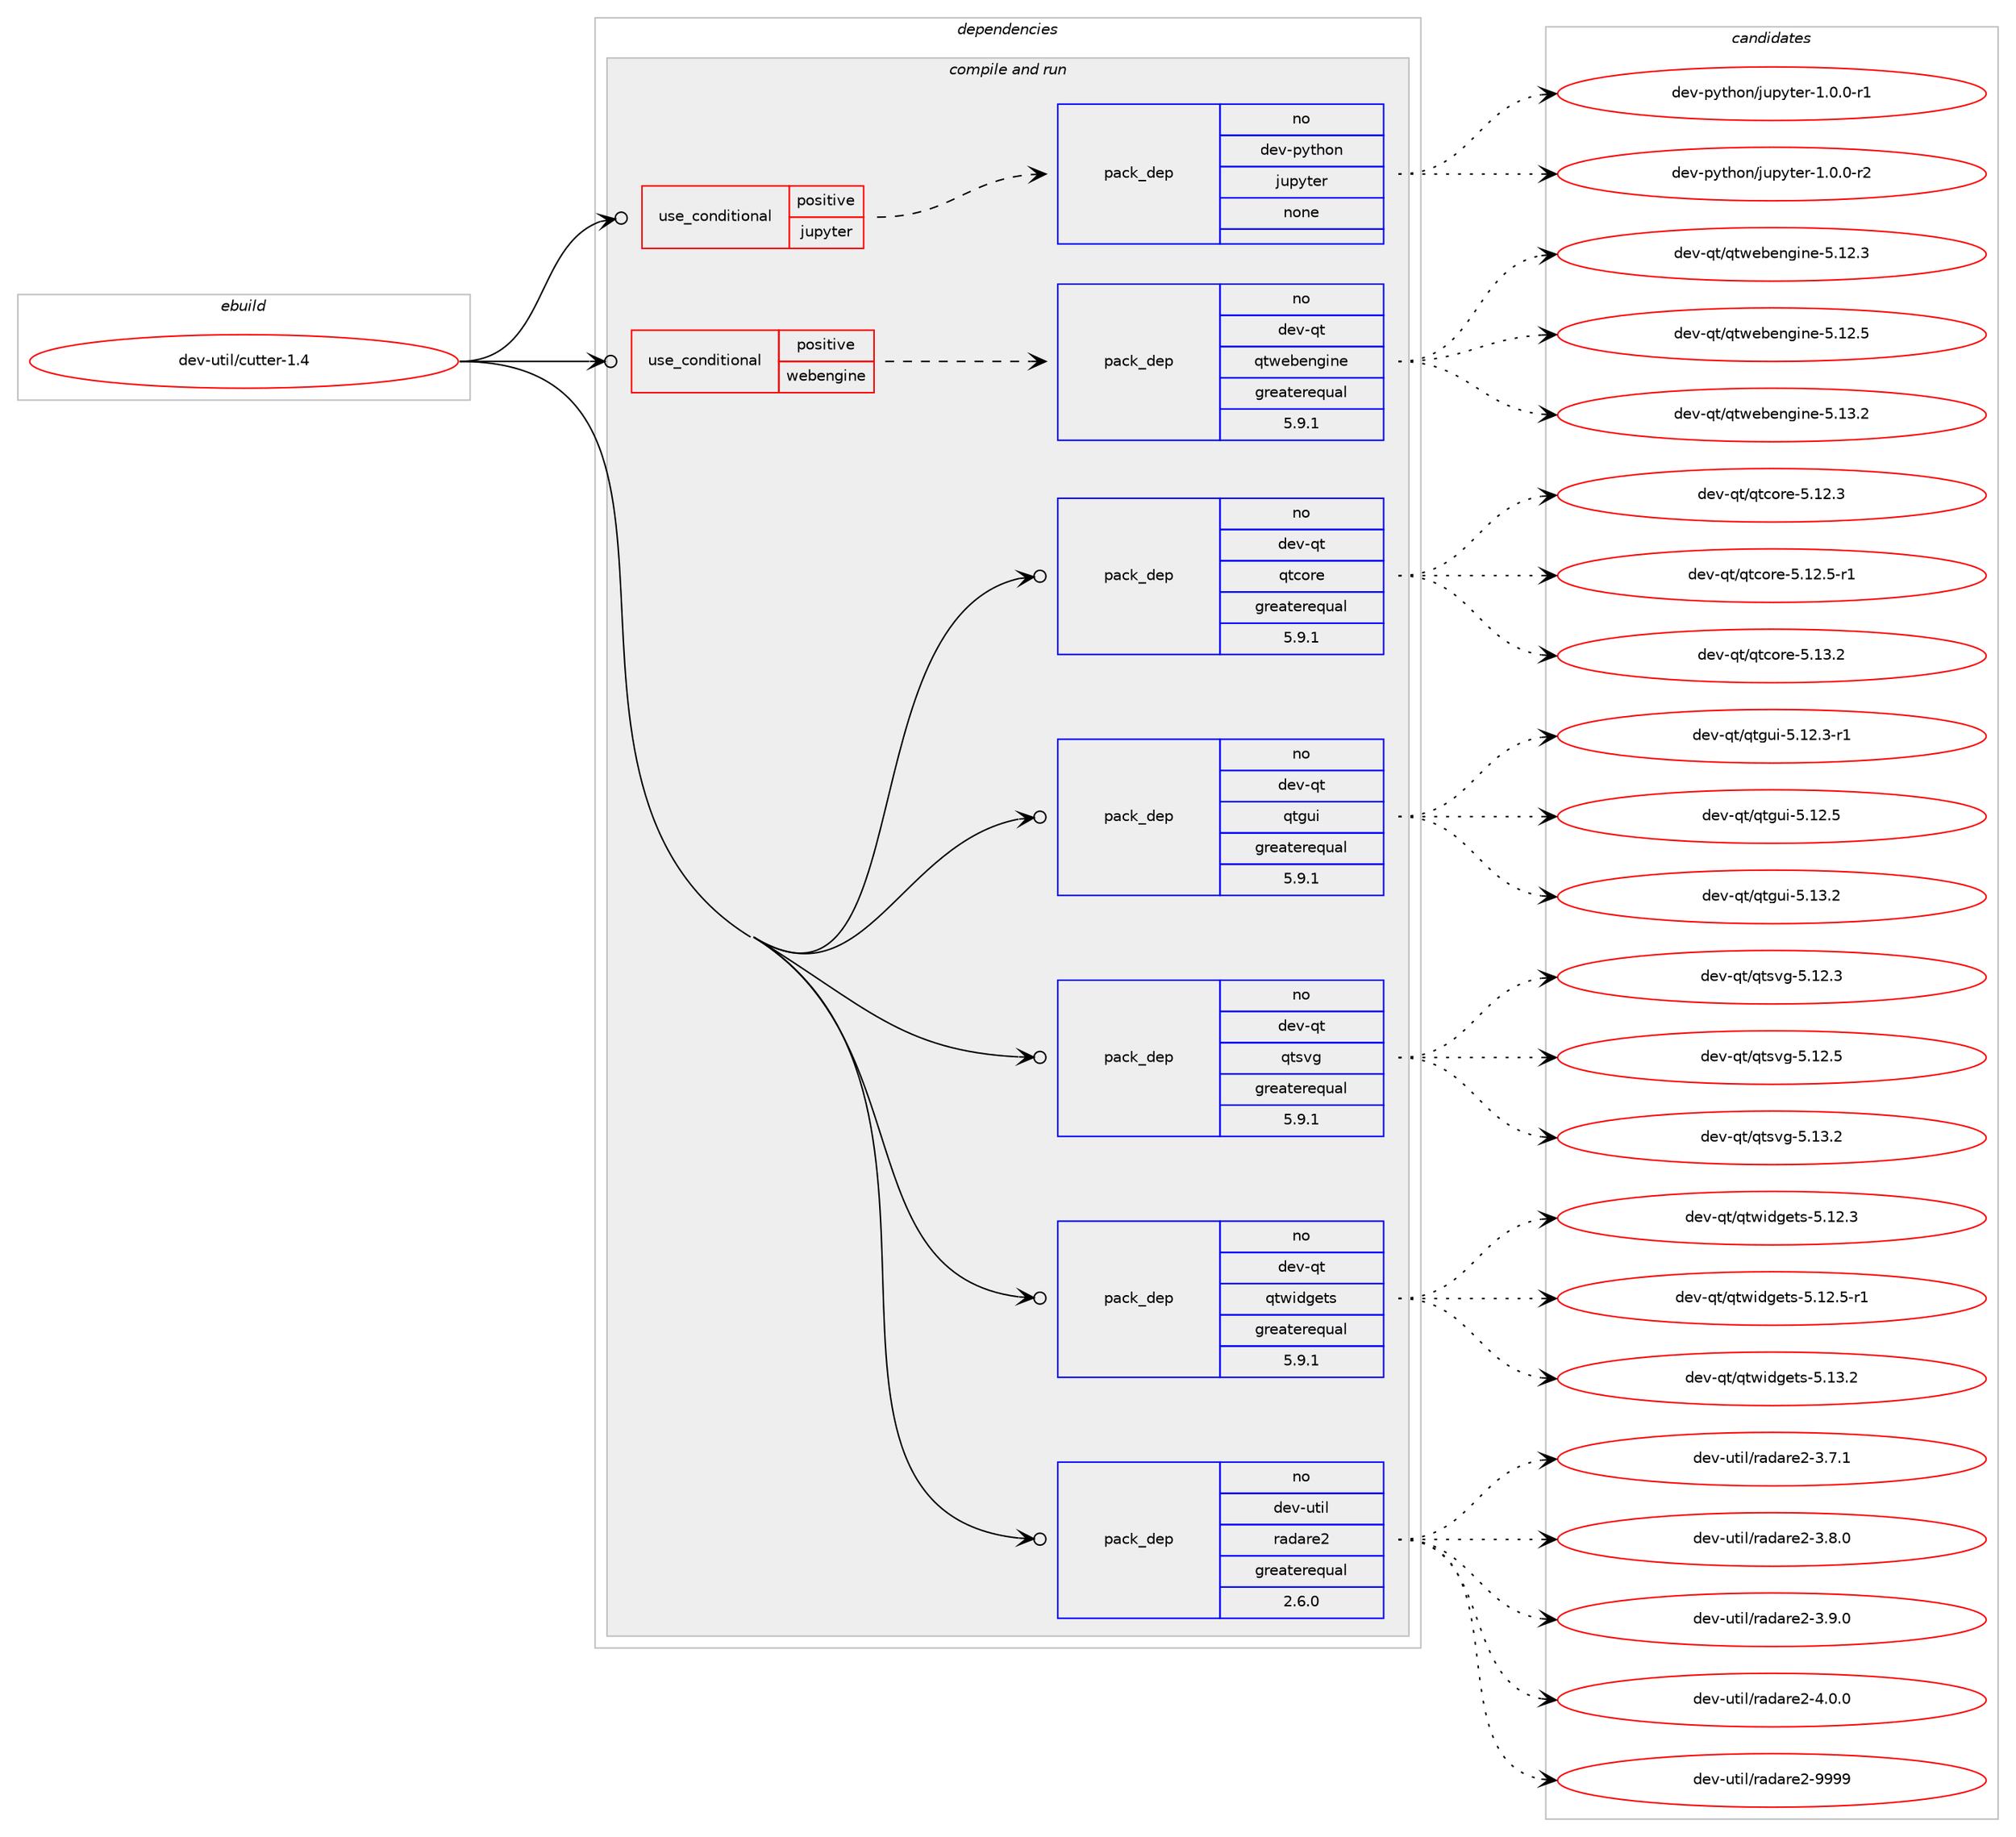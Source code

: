 digraph prolog {

# *************
# Graph options
# *************

newrank=true;
concentrate=true;
compound=true;
graph [rankdir=LR,fontname=Helvetica,fontsize=10,ranksep=1.5];#, ranksep=2.5, nodesep=0.2];
edge  [arrowhead=vee];
node  [fontname=Helvetica,fontsize=10];

# **********
# The ebuild
# **********

subgraph cluster_leftcol {
color=gray;
rank=same;
label=<<i>ebuild</i>>;
id [label="dev-util/cutter-1.4", color=red, width=4, href="../dev-util/cutter-1.4.svg"];
}

# ****************
# The dependencies
# ****************

subgraph cluster_midcol {
color=gray;
label=<<i>dependencies</i>>;
subgraph cluster_compile {
fillcolor="#eeeeee";
style=filled;
label=<<i>compile</i>>;
}
subgraph cluster_compileandrun {
fillcolor="#eeeeee";
style=filled;
label=<<i>compile and run</i>>;
subgraph cond182385 {
dependency727940 [label=<<TABLE BORDER="0" CELLBORDER="1" CELLSPACING="0" CELLPADDING="4"><TR><TD ROWSPAN="3" CELLPADDING="10">use_conditional</TD></TR><TR><TD>positive</TD></TR><TR><TD>jupyter</TD></TR></TABLE>>, shape=none, color=red];
subgraph pack533429 {
dependency727941 [label=<<TABLE BORDER="0" CELLBORDER="1" CELLSPACING="0" CELLPADDING="4" WIDTH="220"><TR><TD ROWSPAN="6" CELLPADDING="30">pack_dep</TD></TR><TR><TD WIDTH="110">no</TD></TR><TR><TD>dev-python</TD></TR><TR><TD>jupyter</TD></TR><TR><TD>none</TD></TR><TR><TD></TD></TR></TABLE>>, shape=none, color=blue];
}
dependency727940:e -> dependency727941:w [weight=20,style="dashed",arrowhead="vee"];
}
id:e -> dependency727940:w [weight=20,style="solid",arrowhead="odotvee"];
subgraph cond182386 {
dependency727942 [label=<<TABLE BORDER="0" CELLBORDER="1" CELLSPACING="0" CELLPADDING="4"><TR><TD ROWSPAN="3" CELLPADDING="10">use_conditional</TD></TR><TR><TD>positive</TD></TR><TR><TD>webengine</TD></TR></TABLE>>, shape=none, color=red];
subgraph pack533430 {
dependency727943 [label=<<TABLE BORDER="0" CELLBORDER="1" CELLSPACING="0" CELLPADDING="4" WIDTH="220"><TR><TD ROWSPAN="6" CELLPADDING="30">pack_dep</TD></TR><TR><TD WIDTH="110">no</TD></TR><TR><TD>dev-qt</TD></TR><TR><TD>qtwebengine</TD></TR><TR><TD>greaterequal</TD></TR><TR><TD>5.9.1</TD></TR></TABLE>>, shape=none, color=blue];
}
dependency727942:e -> dependency727943:w [weight=20,style="dashed",arrowhead="vee"];
}
id:e -> dependency727942:w [weight=20,style="solid",arrowhead="odotvee"];
subgraph pack533431 {
dependency727944 [label=<<TABLE BORDER="0" CELLBORDER="1" CELLSPACING="0" CELLPADDING="4" WIDTH="220"><TR><TD ROWSPAN="6" CELLPADDING="30">pack_dep</TD></TR><TR><TD WIDTH="110">no</TD></TR><TR><TD>dev-qt</TD></TR><TR><TD>qtcore</TD></TR><TR><TD>greaterequal</TD></TR><TR><TD>5.9.1</TD></TR></TABLE>>, shape=none, color=blue];
}
id:e -> dependency727944:w [weight=20,style="solid",arrowhead="odotvee"];
subgraph pack533432 {
dependency727945 [label=<<TABLE BORDER="0" CELLBORDER="1" CELLSPACING="0" CELLPADDING="4" WIDTH="220"><TR><TD ROWSPAN="6" CELLPADDING="30">pack_dep</TD></TR><TR><TD WIDTH="110">no</TD></TR><TR><TD>dev-qt</TD></TR><TR><TD>qtgui</TD></TR><TR><TD>greaterequal</TD></TR><TR><TD>5.9.1</TD></TR></TABLE>>, shape=none, color=blue];
}
id:e -> dependency727945:w [weight=20,style="solid",arrowhead="odotvee"];
subgraph pack533433 {
dependency727946 [label=<<TABLE BORDER="0" CELLBORDER="1" CELLSPACING="0" CELLPADDING="4" WIDTH="220"><TR><TD ROWSPAN="6" CELLPADDING="30">pack_dep</TD></TR><TR><TD WIDTH="110">no</TD></TR><TR><TD>dev-qt</TD></TR><TR><TD>qtsvg</TD></TR><TR><TD>greaterequal</TD></TR><TR><TD>5.9.1</TD></TR></TABLE>>, shape=none, color=blue];
}
id:e -> dependency727946:w [weight=20,style="solid",arrowhead="odotvee"];
subgraph pack533434 {
dependency727947 [label=<<TABLE BORDER="0" CELLBORDER="1" CELLSPACING="0" CELLPADDING="4" WIDTH="220"><TR><TD ROWSPAN="6" CELLPADDING="30">pack_dep</TD></TR><TR><TD WIDTH="110">no</TD></TR><TR><TD>dev-qt</TD></TR><TR><TD>qtwidgets</TD></TR><TR><TD>greaterequal</TD></TR><TR><TD>5.9.1</TD></TR></TABLE>>, shape=none, color=blue];
}
id:e -> dependency727947:w [weight=20,style="solid",arrowhead="odotvee"];
subgraph pack533435 {
dependency727948 [label=<<TABLE BORDER="0" CELLBORDER="1" CELLSPACING="0" CELLPADDING="4" WIDTH="220"><TR><TD ROWSPAN="6" CELLPADDING="30">pack_dep</TD></TR><TR><TD WIDTH="110">no</TD></TR><TR><TD>dev-util</TD></TR><TR><TD>radare2</TD></TR><TR><TD>greaterequal</TD></TR><TR><TD>2.6.0</TD></TR></TABLE>>, shape=none, color=blue];
}
id:e -> dependency727948:w [weight=20,style="solid",arrowhead="odotvee"];
}
subgraph cluster_run {
fillcolor="#eeeeee";
style=filled;
label=<<i>run</i>>;
}
}

# **************
# The candidates
# **************

subgraph cluster_choices {
rank=same;
color=gray;
label=<<i>candidates</i>>;

subgraph choice533429 {
color=black;
nodesep=1;
choice10010111845112121116104111110471061171121211161011144549464846484511449 [label="dev-python/jupyter-1.0.0-r1", color=red, width=4,href="../dev-python/jupyter-1.0.0-r1.svg"];
choice10010111845112121116104111110471061171121211161011144549464846484511450 [label="dev-python/jupyter-1.0.0-r2", color=red, width=4,href="../dev-python/jupyter-1.0.0-r2.svg"];
dependency727941:e -> choice10010111845112121116104111110471061171121211161011144549464846484511449:w [style=dotted,weight="100"];
dependency727941:e -> choice10010111845112121116104111110471061171121211161011144549464846484511450:w [style=dotted,weight="100"];
}
subgraph choice533430 {
color=black;
nodesep=1;
choice10010111845113116471131161191019810111010310511010145534649504651 [label="dev-qt/qtwebengine-5.12.3", color=red, width=4,href="../dev-qt/qtwebengine-5.12.3.svg"];
choice10010111845113116471131161191019810111010310511010145534649504653 [label="dev-qt/qtwebengine-5.12.5", color=red, width=4,href="../dev-qt/qtwebengine-5.12.5.svg"];
choice10010111845113116471131161191019810111010310511010145534649514650 [label="dev-qt/qtwebengine-5.13.2", color=red, width=4,href="../dev-qt/qtwebengine-5.13.2.svg"];
dependency727943:e -> choice10010111845113116471131161191019810111010310511010145534649504651:w [style=dotted,weight="100"];
dependency727943:e -> choice10010111845113116471131161191019810111010310511010145534649504653:w [style=dotted,weight="100"];
dependency727943:e -> choice10010111845113116471131161191019810111010310511010145534649514650:w [style=dotted,weight="100"];
}
subgraph choice533431 {
color=black;
nodesep=1;
choice10010111845113116471131169911111410145534649504651 [label="dev-qt/qtcore-5.12.3", color=red, width=4,href="../dev-qt/qtcore-5.12.3.svg"];
choice100101118451131164711311699111114101455346495046534511449 [label="dev-qt/qtcore-5.12.5-r1", color=red, width=4,href="../dev-qt/qtcore-5.12.5-r1.svg"];
choice10010111845113116471131169911111410145534649514650 [label="dev-qt/qtcore-5.13.2", color=red, width=4,href="../dev-qt/qtcore-5.13.2.svg"];
dependency727944:e -> choice10010111845113116471131169911111410145534649504651:w [style=dotted,weight="100"];
dependency727944:e -> choice100101118451131164711311699111114101455346495046534511449:w [style=dotted,weight="100"];
dependency727944:e -> choice10010111845113116471131169911111410145534649514650:w [style=dotted,weight="100"];
}
subgraph choice533432 {
color=black;
nodesep=1;
choice1001011184511311647113116103117105455346495046514511449 [label="dev-qt/qtgui-5.12.3-r1", color=red, width=4,href="../dev-qt/qtgui-5.12.3-r1.svg"];
choice100101118451131164711311610311710545534649504653 [label="dev-qt/qtgui-5.12.5", color=red, width=4,href="../dev-qt/qtgui-5.12.5.svg"];
choice100101118451131164711311610311710545534649514650 [label="dev-qt/qtgui-5.13.2", color=red, width=4,href="../dev-qt/qtgui-5.13.2.svg"];
dependency727945:e -> choice1001011184511311647113116103117105455346495046514511449:w [style=dotted,weight="100"];
dependency727945:e -> choice100101118451131164711311610311710545534649504653:w [style=dotted,weight="100"];
dependency727945:e -> choice100101118451131164711311610311710545534649514650:w [style=dotted,weight="100"];
}
subgraph choice533433 {
color=black;
nodesep=1;
choice100101118451131164711311611511810345534649504651 [label="dev-qt/qtsvg-5.12.3", color=red, width=4,href="../dev-qt/qtsvg-5.12.3.svg"];
choice100101118451131164711311611511810345534649504653 [label="dev-qt/qtsvg-5.12.5", color=red, width=4,href="../dev-qt/qtsvg-5.12.5.svg"];
choice100101118451131164711311611511810345534649514650 [label="dev-qt/qtsvg-5.13.2", color=red, width=4,href="../dev-qt/qtsvg-5.13.2.svg"];
dependency727946:e -> choice100101118451131164711311611511810345534649504651:w [style=dotted,weight="100"];
dependency727946:e -> choice100101118451131164711311611511810345534649504653:w [style=dotted,weight="100"];
dependency727946:e -> choice100101118451131164711311611511810345534649514650:w [style=dotted,weight="100"];
}
subgraph choice533434 {
color=black;
nodesep=1;
choice100101118451131164711311611910510010310111611545534649504651 [label="dev-qt/qtwidgets-5.12.3", color=red, width=4,href="../dev-qt/qtwidgets-5.12.3.svg"];
choice1001011184511311647113116119105100103101116115455346495046534511449 [label="dev-qt/qtwidgets-5.12.5-r1", color=red, width=4,href="../dev-qt/qtwidgets-5.12.5-r1.svg"];
choice100101118451131164711311611910510010310111611545534649514650 [label="dev-qt/qtwidgets-5.13.2", color=red, width=4,href="../dev-qt/qtwidgets-5.13.2.svg"];
dependency727947:e -> choice100101118451131164711311611910510010310111611545534649504651:w [style=dotted,weight="100"];
dependency727947:e -> choice1001011184511311647113116119105100103101116115455346495046534511449:w [style=dotted,weight="100"];
dependency727947:e -> choice100101118451131164711311611910510010310111611545534649514650:w [style=dotted,weight="100"];
}
subgraph choice533435 {
color=black;
nodesep=1;
choice1001011184511711610510847114971009711410150455146554649 [label="dev-util/radare2-3.7.1", color=red, width=4,href="../dev-util/radare2-3.7.1.svg"];
choice1001011184511711610510847114971009711410150455146564648 [label="dev-util/radare2-3.8.0", color=red, width=4,href="../dev-util/radare2-3.8.0.svg"];
choice1001011184511711610510847114971009711410150455146574648 [label="dev-util/radare2-3.9.0", color=red, width=4,href="../dev-util/radare2-3.9.0.svg"];
choice1001011184511711610510847114971009711410150455246484648 [label="dev-util/radare2-4.0.0", color=red, width=4,href="../dev-util/radare2-4.0.0.svg"];
choice10010111845117116105108471149710097114101504557575757 [label="dev-util/radare2-9999", color=red, width=4,href="../dev-util/radare2-9999.svg"];
dependency727948:e -> choice1001011184511711610510847114971009711410150455146554649:w [style=dotted,weight="100"];
dependency727948:e -> choice1001011184511711610510847114971009711410150455146564648:w [style=dotted,weight="100"];
dependency727948:e -> choice1001011184511711610510847114971009711410150455146574648:w [style=dotted,weight="100"];
dependency727948:e -> choice1001011184511711610510847114971009711410150455246484648:w [style=dotted,weight="100"];
dependency727948:e -> choice10010111845117116105108471149710097114101504557575757:w [style=dotted,weight="100"];
}
}

}
